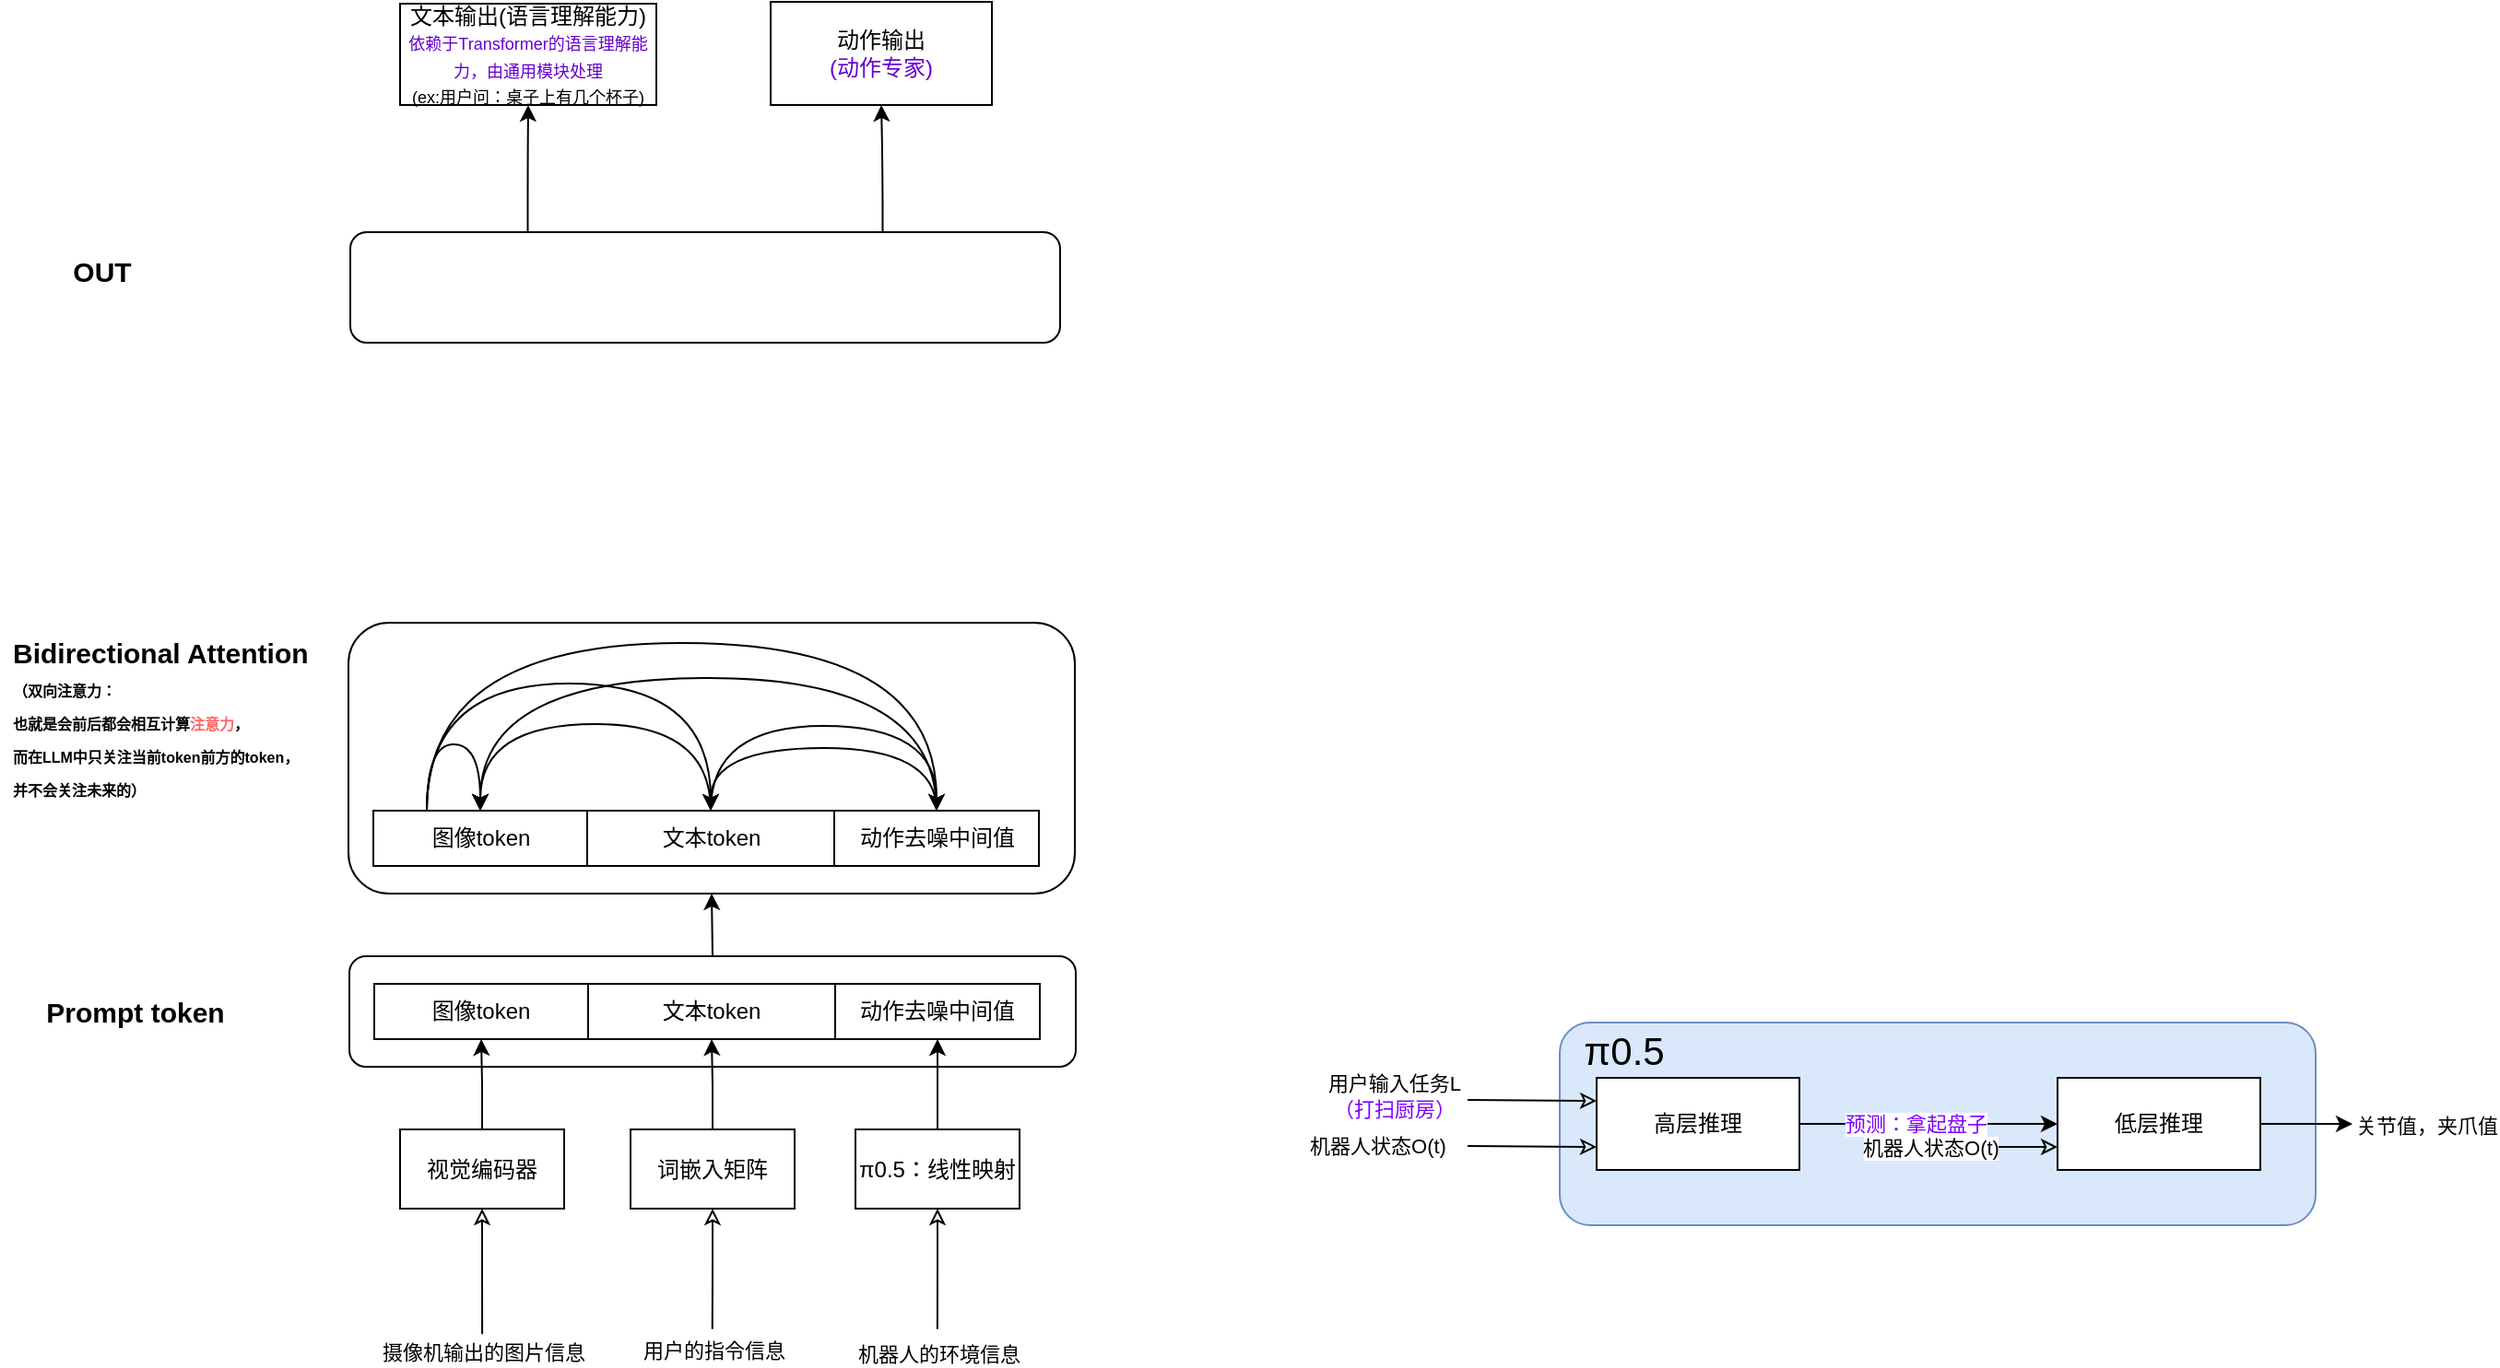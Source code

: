 <mxfile version="27.1.4">
  <diagram name="第 1 页" id="vWRY4IH4z8a33mPq5Ic4">
    <mxGraphModel dx="1515" dy="2488" grid="0" gridSize="10" guides="1" tooltips="1" connect="1" arrows="1" fold="1" page="1" pageScale="1" pageWidth="827" pageHeight="1169" math="0" shadow="0">
      <root>
        <mxCell id="0" />
        <mxCell id="1" parent="0" />
        <mxCell id="GszDSZ25MD777xlSxqRY-45" style="edgeStyle=orthogonalEdgeStyle;rounded=0;orthogonalLoop=1;jettySize=auto;html=1;exitX=0.5;exitY=0;exitDx=0;exitDy=0;entryX=0.5;entryY=1;entryDx=0;entryDy=0;" edge="1" parent="1" source="GszDSZ25MD777xlSxqRY-38" target="GszDSZ25MD777xlSxqRY-40">
          <mxGeometry relative="1" as="geometry" />
        </mxCell>
        <mxCell id="GszDSZ25MD777xlSxqRY-38" value="" style="rounded=1;whiteSpace=wrap;html=1;" vertex="1" parent="1">
          <mxGeometry x="101.5" y="462" width="394" height="60" as="geometry" />
        </mxCell>
        <mxCell id="GszDSZ25MD777xlSxqRY-20" value="" style="rounded=1;whiteSpace=wrap;html=1;fillColor=#dae8fc;strokeColor=#6c8ebf;" vertex="1" parent="1">
          <mxGeometry x="758" y="498" width="410" height="110" as="geometry" />
        </mxCell>
        <mxCell id="GszDSZ25MD777xlSxqRY-4" style="edgeStyle=orthogonalEdgeStyle;rounded=0;orthogonalLoop=1;jettySize=auto;html=1;exitX=0;exitY=0.25;exitDx=0;exitDy=0;startArrow=classic;startFill=0;endArrow=none;" edge="1" parent="1" source="GszDSZ25MD777xlSxqRY-2">
          <mxGeometry relative="1" as="geometry">
            <mxPoint x="708" y="540" as="targetPoint" />
          </mxGeometry>
        </mxCell>
        <mxCell id="GszDSZ25MD777xlSxqRY-7" value="用户输入任务L&lt;br&gt;&lt;font style=&quot;color: rgb(127, 0, 255);&quot;&gt;（打扫厨房）&lt;/font&gt;" style="edgeLabel;html=1;align=center;verticalAlign=middle;resizable=0;points=[];" vertex="1" connectable="0" parent="GszDSZ25MD777xlSxqRY-4">
          <mxGeometry x="0.149" relative="1" as="geometry">
            <mxPoint x="-70" y="-2" as="offset" />
          </mxGeometry>
        </mxCell>
        <mxCell id="GszDSZ25MD777xlSxqRY-6" style="edgeStyle=orthogonalEdgeStyle;rounded=0;orthogonalLoop=1;jettySize=auto;html=1;exitX=0;exitY=0.75;exitDx=0;exitDy=0;startArrow=classic;startFill=0;endArrow=none;" edge="1" parent="1" source="GszDSZ25MD777xlSxqRY-2">
          <mxGeometry relative="1" as="geometry">
            <mxPoint x="708" y="565" as="targetPoint" />
          </mxGeometry>
        </mxCell>
        <mxCell id="GszDSZ25MD777xlSxqRY-8" value="机器人状态O(t)" style="edgeLabel;html=1;align=center;verticalAlign=middle;resizable=0;points=[];" vertex="1" connectable="0" parent="GszDSZ25MD777xlSxqRY-6">
          <mxGeometry x="0.138" relative="1" as="geometry">
            <mxPoint x="-79" as="offset" />
          </mxGeometry>
        </mxCell>
        <mxCell id="GszDSZ25MD777xlSxqRY-10" style="edgeStyle=orthogonalEdgeStyle;rounded=0;orthogonalLoop=1;jettySize=auto;html=1;exitX=1;exitY=0.5;exitDx=0;exitDy=0;entryX=0;entryY=0.5;entryDx=0;entryDy=0;" edge="1" parent="1" source="GszDSZ25MD777xlSxqRY-2" target="GszDSZ25MD777xlSxqRY-3">
          <mxGeometry relative="1" as="geometry" />
        </mxCell>
        <mxCell id="GszDSZ25MD777xlSxqRY-11" value="&lt;font style=&quot;color: rgb(127, 0, 255);&quot;&gt;预测：拿起盘子&lt;/font&gt;" style="edgeLabel;html=1;align=center;verticalAlign=middle;resizable=0;points=[];" vertex="1" connectable="0" parent="GszDSZ25MD777xlSxqRY-10">
          <mxGeometry x="-0.107" relative="1" as="geometry">
            <mxPoint as="offset" />
          </mxGeometry>
        </mxCell>
        <mxCell id="GszDSZ25MD777xlSxqRY-2" value="高层推理" style="rounded=0;whiteSpace=wrap;html=1;" vertex="1" parent="1">
          <mxGeometry x="778" y="528" width="110" height="50" as="geometry" />
        </mxCell>
        <mxCell id="GszDSZ25MD777xlSxqRY-15" style="edgeStyle=orthogonalEdgeStyle;rounded=0;orthogonalLoop=1;jettySize=auto;html=1;exitX=0;exitY=0.75;exitDx=0;exitDy=0;startArrow=classic;startFill=0;endArrow=none;" edge="1" parent="1" source="GszDSZ25MD777xlSxqRY-3">
          <mxGeometry relative="1" as="geometry">
            <mxPoint x="948" y="565.538" as="targetPoint" />
          </mxGeometry>
        </mxCell>
        <mxCell id="GszDSZ25MD777xlSxqRY-16" value="机器人状态O(t)" style="edgeLabel;html=1;align=center;verticalAlign=middle;resizable=0;points=[];" vertex="1" connectable="0" parent="GszDSZ25MD777xlSxqRY-15">
          <mxGeometry x="-0.006" relative="1" as="geometry">
            <mxPoint x="-30" as="offset" />
          </mxGeometry>
        </mxCell>
        <mxCell id="GszDSZ25MD777xlSxqRY-18" style="edgeStyle=orthogonalEdgeStyle;rounded=0;orthogonalLoop=1;jettySize=auto;html=1;exitX=1;exitY=0.5;exitDx=0;exitDy=0;" edge="1" parent="1" source="GszDSZ25MD777xlSxqRY-3">
          <mxGeometry relative="1" as="geometry">
            <mxPoint x="1188" y="553" as="targetPoint" />
          </mxGeometry>
        </mxCell>
        <mxCell id="GszDSZ25MD777xlSxqRY-19" value="关节值，夹爪值" style="edgeLabel;html=1;align=center;verticalAlign=middle;resizable=0;points=[];" vertex="1" connectable="0" parent="GszDSZ25MD777xlSxqRY-18">
          <mxGeometry x="0.085" y="2" relative="1" as="geometry">
            <mxPoint x="63" y="2" as="offset" />
          </mxGeometry>
        </mxCell>
        <mxCell id="GszDSZ25MD777xlSxqRY-3" value="低层推理" style="rounded=0;whiteSpace=wrap;html=1;" vertex="1" parent="1">
          <mxGeometry x="1028" y="528" width="110" height="50" as="geometry" />
        </mxCell>
        <mxCell id="GszDSZ25MD777xlSxqRY-21" value="π0.5" style="text;strokeColor=none;align=center;fillColor=none;html=1;verticalAlign=middle;whiteSpace=wrap;rounded=0;fontSize=21;" vertex="1" parent="1">
          <mxGeometry x="778" y="508" width="30" height="10" as="geometry" />
        </mxCell>
        <mxCell id="GszDSZ25MD777xlSxqRY-26" style="edgeStyle=orthogonalEdgeStyle;rounded=0;orthogonalLoop=1;jettySize=auto;html=1;exitX=0.5;exitY=1;exitDx=0;exitDy=0;startArrow=classic;startFill=0;endArrow=none;" edge="1" parent="1" source="GszDSZ25MD777xlSxqRY-22">
          <mxGeometry relative="1" as="geometry">
            <mxPoint x="173.552" y="667.103" as="targetPoint" />
          </mxGeometry>
        </mxCell>
        <mxCell id="GszDSZ25MD777xlSxqRY-29" value="摄像机输出的图片信息" style="edgeLabel;html=1;align=center;verticalAlign=middle;resizable=0;points=[];" vertex="1" connectable="0" parent="GszDSZ25MD777xlSxqRY-26">
          <mxGeometry x="0.518" relative="1" as="geometry">
            <mxPoint y="26" as="offset" />
          </mxGeometry>
        </mxCell>
        <mxCell id="GszDSZ25MD777xlSxqRY-35" style="edgeStyle=orthogonalEdgeStyle;rounded=0;orthogonalLoop=1;jettySize=auto;html=1;exitX=0.5;exitY=0;exitDx=0;exitDy=0;entryX=0.5;entryY=1;entryDx=0;entryDy=0;" edge="1" parent="1" source="GszDSZ25MD777xlSxqRY-22" target="GszDSZ25MD777xlSxqRY-32">
          <mxGeometry relative="1" as="geometry" />
        </mxCell>
        <mxCell id="GszDSZ25MD777xlSxqRY-22" value="视觉编码器" style="rounded=0;whiteSpace=wrap;html=1;" vertex="1" parent="1">
          <mxGeometry x="129" y="556" width="89" height="43" as="geometry" />
        </mxCell>
        <mxCell id="GszDSZ25MD777xlSxqRY-27" style="edgeStyle=orthogonalEdgeStyle;rounded=0;orthogonalLoop=1;jettySize=auto;html=1;exitX=0.5;exitY=1;exitDx=0;exitDy=0;startArrow=classic;startFill=0;endArrow=none;" edge="1" parent="1" source="GszDSZ25MD777xlSxqRY-23">
          <mxGeometry relative="1" as="geometry">
            <mxPoint x="298.379" y="664.345" as="targetPoint" />
          </mxGeometry>
        </mxCell>
        <mxCell id="GszDSZ25MD777xlSxqRY-30" value="用户的指令信息" style="edgeLabel;html=1;align=center;verticalAlign=middle;resizable=0;points=[];" vertex="1" connectable="0" parent="GszDSZ25MD777xlSxqRY-27">
          <mxGeometry x="0.203" relative="1" as="geometry">
            <mxPoint y="38" as="offset" />
          </mxGeometry>
        </mxCell>
        <mxCell id="GszDSZ25MD777xlSxqRY-36" style="edgeStyle=orthogonalEdgeStyle;rounded=0;orthogonalLoop=1;jettySize=auto;html=1;exitX=0.5;exitY=0;exitDx=0;exitDy=0;entryX=0.5;entryY=1;entryDx=0;entryDy=0;" edge="1" parent="1" source="GszDSZ25MD777xlSxqRY-23" target="GszDSZ25MD777xlSxqRY-33">
          <mxGeometry relative="1" as="geometry" />
        </mxCell>
        <mxCell id="GszDSZ25MD777xlSxqRY-23" value="词嵌入矩阵" style="rounded=0;whiteSpace=wrap;html=1;" vertex="1" parent="1">
          <mxGeometry x="254" y="556" width="89" height="43" as="geometry" />
        </mxCell>
        <mxCell id="GszDSZ25MD777xlSxqRY-28" style="edgeStyle=orthogonalEdgeStyle;rounded=0;orthogonalLoop=1;jettySize=auto;html=1;exitX=0.5;exitY=1;exitDx=0;exitDy=0;startArrow=classic;startFill=0;endArrow=none;" edge="1" parent="1" source="GszDSZ25MD777xlSxqRY-24">
          <mxGeometry relative="1" as="geometry">
            <mxPoint x="420.448" y="664.345" as="targetPoint" />
          </mxGeometry>
        </mxCell>
        <mxCell id="GszDSZ25MD777xlSxqRY-31" value="机器人的环境信息" style="edgeLabel;html=1;align=center;verticalAlign=middle;resizable=0;points=[];" vertex="1" connectable="0" parent="GszDSZ25MD777xlSxqRY-28">
          <mxGeometry x="0.006" y="1" relative="1" as="geometry">
            <mxPoint x="-1" y="46" as="offset" />
          </mxGeometry>
        </mxCell>
        <mxCell id="GszDSZ25MD777xlSxqRY-37" style="edgeStyle=orthogonalEdgeStyle;rounded=0;orthogonalLoop=1;jettySize=auto;html=1;exitX=0.5;exitY=0;exitDx=0;exitDy=0;entryX=0.5;entryY=1;entryDx=0;entryDy=0;" edge="1" parent="1" source="GszDSZ25MD777xlSxqRY-24" target="GszDSZ25MD777xlSxqRY-34">
          <mxGeometry relative="1" as="geometry" />
        </mxCell>
        <mxCell id="GszDSZ25MD777xlSxqRY-24" value="π0.5：线性映射" style="rounded=0;whiteSpace=wrap;html=1;" vertex="1" parent="1">
          <mxGeometry x="376" y="556" width="89" height="43" as="geometry" />
        </mxCell>
        <mxCell id="GszDSZ25MD777xlSxqRY-32" value="图像token" style="rounded=0;whiteSpace=wrap;html=1;" vertex="1" parent="1">
          <mxGeometry x="115" y="477" width="116" height="30" as="geometry" />
        </mxCell>
        <mxCell id="GszDSZ25MD777xlSxqRY-33" value="文本token" style="rounded=0;whiteSpace=wrap;html=1;" vertex="1" parent="1">
          <mxGeometry x="231" y="477" width="134" height="30" as="geometry" />
        </mxCell>
        <mxCell id="GszDSZ25MD777xlSxqRY-34" value="动作去噪中间值" style="rounded=0;whiteSpace=wrap;html=1;" vertex="1" parent="1">
          <mxGeometry x="365" y="477" width="111" height="30" as="geometry" />
        </mxCell>
        <mxCell id="GszDSZ25MD777xlSxqRY-39" value="Prompt token" style="text;strokeColor=none;align=center;fillColor=none;html=1;verticalAlign=middle;whiteSpace=wrap;rounded=0;fontStyle=1;fontSize=15;" vertex="1" parent="1">
          <mxGeometry x="-70" y="477" width="111" height="30" as="geometry" />
        </mxCell>
        <mxCell id="GszDSZ25MD777xlSxqRY-40" value="" style="rounded=1;whiteSpace=wrap;html=1;" vertex="1" parent="1">
          <mxGeometry x="101" y="281" width="394" height="147" as="geometry" />
        </mxCell>
        <mxCell id="GszDSZ25MD777xlSxqRY-48" style="edgeStyle=orthogonalEdgeStyle;curved=1;rounded=0;orthogonalLoop=1;jettySize=auto;html=1;exitX=0.25;exitY=0;exitDx=0;exitDy=0;entryX=0.5;entryY=0;entryDx=0;entryDy=0;" edge="1" parent="1" source="GszDSZ25MD777xlSxqRY-41" target="GszDSZ25MD777xlSxqRY-42">
          <mxGeometry relative="1" as="geometry">
            <Array as="points">
              <mxPoint x="144" y="314" />
              <mxPoint x="298" y="314" />
            </Array>
          </mxGeometry>
        </mxCell>
        <mxCell id="GszDSZ25MD777xlSxqRY-49" style="edgeStyle=orthogonalEdgeStyle;curved=1;rounded=0;orthogonalLoop=1;jettySize=auto;html=1;exitX=0.25;exitY=0;exitDx=0;exitDy=0;entryX=0.5;entryY=0;entryDx=0;entryDy=0;" edge="1" parent="1" source="GszDSZ25MD777xlSxqRY-41" target="GszDSZ25MD777xlSxqRY-43">
          <mxGeometry relative="1" as="geometry">
            <Array as="points">
              <mxPoint x="144" y="292" />
              <mxPoint x="420" y="292" />
            </Array>
          </mxGeometry>
        </mxCell>
        <mxCell id="GszDSZ25MD777xlSxqRY-41" value="图像token" style="rounded=0;whiteSpace=wrap;html=1;" vertex="1" parent="1">
          <mxGeometry x="114.5" y="383" width="116" height="30" as="geometry" />
        </mxCell>
        <mxCell id="GszDSZ25MD777xlSxqRY-50" style="edgeStyle=orthogonalEdgeStyle;curved=1;rounded=0;orthogonalLoop=1;jettySize=auto;html=1;exitX=0.5;exitY=0;exitDx=0;exitDy=0;entryX=0.5;entryY=0;entryDx=0;entryDy=0;" edge="1" parent="1" source="GszDSZ25MD777xlSxqRY-42" target="GszDSZ25MD777xlSxqRY-41">
          <mxGeometry relative="1" as="geometry">
            <Array as="points">
              <mxPoint x="298" y="336" />
              <mxPoint x="173" y="336" />
            </Array>
          </mxGeometry>
        </mxCell>
        <mxCell id="GszDSZ25MD777xlSxqRY-51" style="edgeStyle=orthogonalEdgeStyle;curved=1;rounded=0;orthogonalLoop=1;jettySize=auto;html=1;exitX=0.5;exitY=0;exitDx=0;exitDy=0;entryX=0.5;entryY=0;entryDx=0;entryDy=0;" edge="1" parent="1" source="GszDSZ25MD777xlSxqRY-42" target="GszDSZ25MD777xlSxqRY-43">
          <mxGeometry relative="1" as="geometry">
            <Array as="points">
              <mxPoint x="298" y="337" />
              <mxPoint x="420" y="337" />
            </Array>
          </mxGeometry>
        </mxCell>
        <mxCell id="GszDSZ25MD777xlSxqRY-42" value="文本token" style="rounded=0;whiteSpace=wrap;html=1;" vertex="1" parent="1">
          <mxGeometry x="230.5" y="383" width="134" height="30" as="geometry" />
        </mxCell>
        <mxCell id="GszDSZ25MD777xlSxqRY-52" style="edgeStyle=orthogonalEdgeStyle;curved=1;rounded=0;orthogonalLoop=1;jettySize=auto;html=1;exitX=0.5;exitY=0;exitDx=0;exitDy=0;entryX=0.5;entryY=0;entryDx=0;entryDy=0;" edge="1" parent="1" source="GszDSZ25MD777xlSxqRY-43" target="GszDSZ25MD777xlSxqRY-42">
          <mxGeometry relative="1" as="geometry">
            <Array as="points">
              <mxPoint x="420" y="349" />
              <mxPoint x="298" y="349" />
            </Array>
          </mxGeometry>
        </mxCell>
        <mxCell id="GszDSZ25MD777xlSxqRY-53" style="edgeStyle=orthogonalEdgeStyle;curved=1;rounded=0;orthogonalLoop=1;jettySize=auto;html=1;exitX=0.5;exitY=0;exitDx=0;exitDy=0;entryX=0.5;entryY=0;entryDx=0;entryDy=0;" edge="1" parent="1" source="GszDSZ25MD777xlSxqRY-43" target="GszDSZ25MD777xlSxqRY-41">
          <mxGeometry relative="1" as="geometry">
            <Array as="points">
              <mxPoint x="420" y="311" />
              <mxPoint x="173" y="311" />
            </Array>
          </mxGeometry>
        </mxCell>
        <mxCell id="GszDSZ25MD777xlSxqRY-43" value="动作去噪中间值" style="rounded=0;whiteSpace=wrap;html=1;" vertex="1" parent="1">
          <mxGeometry x="364.5" y="383" width="111" height="30" as="geometry" />
        </mxCell>
        <mxCell id="GszDSZ25MD777xlSxqRY-44" value="Bidirectional Attention&lt;br&gt;&lt;font style=&quot;font-size: 8px;&quot;&gt;（双向注意力：&lt;/font&gt;&lt;div&gt;&lt;font style=&quot;font-size: 8px;&quot;&gt;也就是会前后都会相互计算&lt;font style=&quot;color: rgb(255, 102, 102);&quot;&gt;注意力&lt;/font&gt;，&lt;br&gt;而在LLM中只关注当前token前方的token，&lt;br&gt;并不会关注未来的）&lt;/font&gt;&lt;br&gt;&lt;br&gt;&lt;/div&gt;" style="text;strokeColor=none;align=left;fillColor=none;html=1;verticalAlign=middle;whiteSpace=wrap;rounded=0;fontStyle=1;fontSize=15;" vertex="1" parent="1">
          <mxGeometry x="-83" y="301" width="171" height="82" as="geometry" />
        </mxCell>
        <mxCell id="GszDSZ25MD777xlSxqRY-46" style="edgeStyle=orthogonalEdgeStyle;rounded=0;orthogonalLoop=1;jettySize=auto;html=1;exitX=0.25;exitY=0;exitDx=0;exitDy=0;entryX=0.5;entryY=0;entryDx=0;entryDy=0;curved=1;" edge="1" parent="1" source="GszDSZ25MD777xlSxqRY-41" target="GszDSZ25MD777xlSxqRY-41">
          <mxGeometry relative="1" as="geometry">
            <Array as="points">
              <mxPoint x="144" y="347" />
              <mxPoint x="173" y="347" />
            </Array>
          </mxGeometry>
        </mxCell>
        <mxCell id="GszDSZ25MD777xlSxqRY-56" style="edgeStyle=orthogonalEdgeStyle;curved=1;rounded=0;orthogonalLoop=1;jettySize=auto;html=1;exitX=0.25;exitY=0;exitDx=0;exitDy=0;entryX=0.5;entryY=1;entryDx=0;entryDy=0;" edge="1" parent="1" source="GszDSZ25MD777xlSxqRY-54" target="GszDSZ25MD777xlSxqRY-59">
          <mxGeometry relative="1" as="geometry">
            <mxPoint x="198.333" y="-14.833" as="targetPoint" />
          </mxGeometry>
        </mxCell>
        <mxCell id="GszDSZ25MD777xlSxqRY-58" style="edgeStyle=orthogonalEdgeStyle;curved=1;rounded=0;orthogonalLoop=1;jettySize=auto;html=1;exitX=0.75;exitY=0;exitDx=0;exitDy=0;entryX=0.5;entryY=1;entryDx=0;entryDy=0;" edge="1" parent="1" source="GszDSZ25MD777xlSxqRY-54" target="GszDSZ25MD777xlSxqRY-60">
          <mxGeometry relative="1" as="geometry">
            <mxPoint x="390.833" y="-16.333" as="targetPoint" />
          </mxGeometry>
        </mxCell>
        <mxCell id="GszDSZ25MD777xlSxqRY-54" value="" style="rounded=1;whiteSpace=wrap;html=1;" vertex="1" parent="1">
          <mxGeometry x="102" y="69" width="385" height="60" as="geometry" />
        </mxCell>
        <mxCell id="GszDSZ25MD777xlSxqRY-55" value="OUT" style="text;strokeColor=none;align=center;fillColor=none;html=1;verticalAlign=middle;whiteSpace=wrap;rounded=0;fontStyle=1;fontSize=15;" vertex="1" parent="1">
          <mxGeometry x="-88" y="75" width="111" height="30" as="geometry" />
        </mxCell>
        <mxCell id="GszDSZ25MD777xlSxqRY-59" value="文本输出(语言理解能力)&lt;br&gt;&lt;font style=&quot;font-size: 9px; color: rgb(102, 0, 204);&quot;&gt;依赖于Transformer的语言理解能力，由通用模块处理&lt;/font&gt;&lt;br&gt;&lt;div&gt;&lt;font style=&quot;font-size: 9px;&quot;&gt;(ex:用户问：桌子上有几个杯子)&lt;/font&gt;&lt;/div&gt;" style="rounded=0;whiteSpace=wrap;html=1;" vertex="1" parent="1">
          <mxGeometry x="129" y="-55" width="139" height="55" as="geometry" />
        </mxCell>
        <mxCell id="GszDSZ25MD777xlSxqRY-60" value="动作输出&lt;div&gt;&lt;font style=&quot;color: rgb(102, 0, 204);&quot;&gt;(动作专家)&lt;/font&gt;&lt;/div&gt;" style="rounded=0;whiteSpace=wrap;html=1;" vertex="1" parent="1">
          <mxGeometry x="330" y="-56" width="120" height="56" as="geometry" />
        </mxCell>
      </root>
    </mxGraphModel>
  </diagram>
</mxfile>
